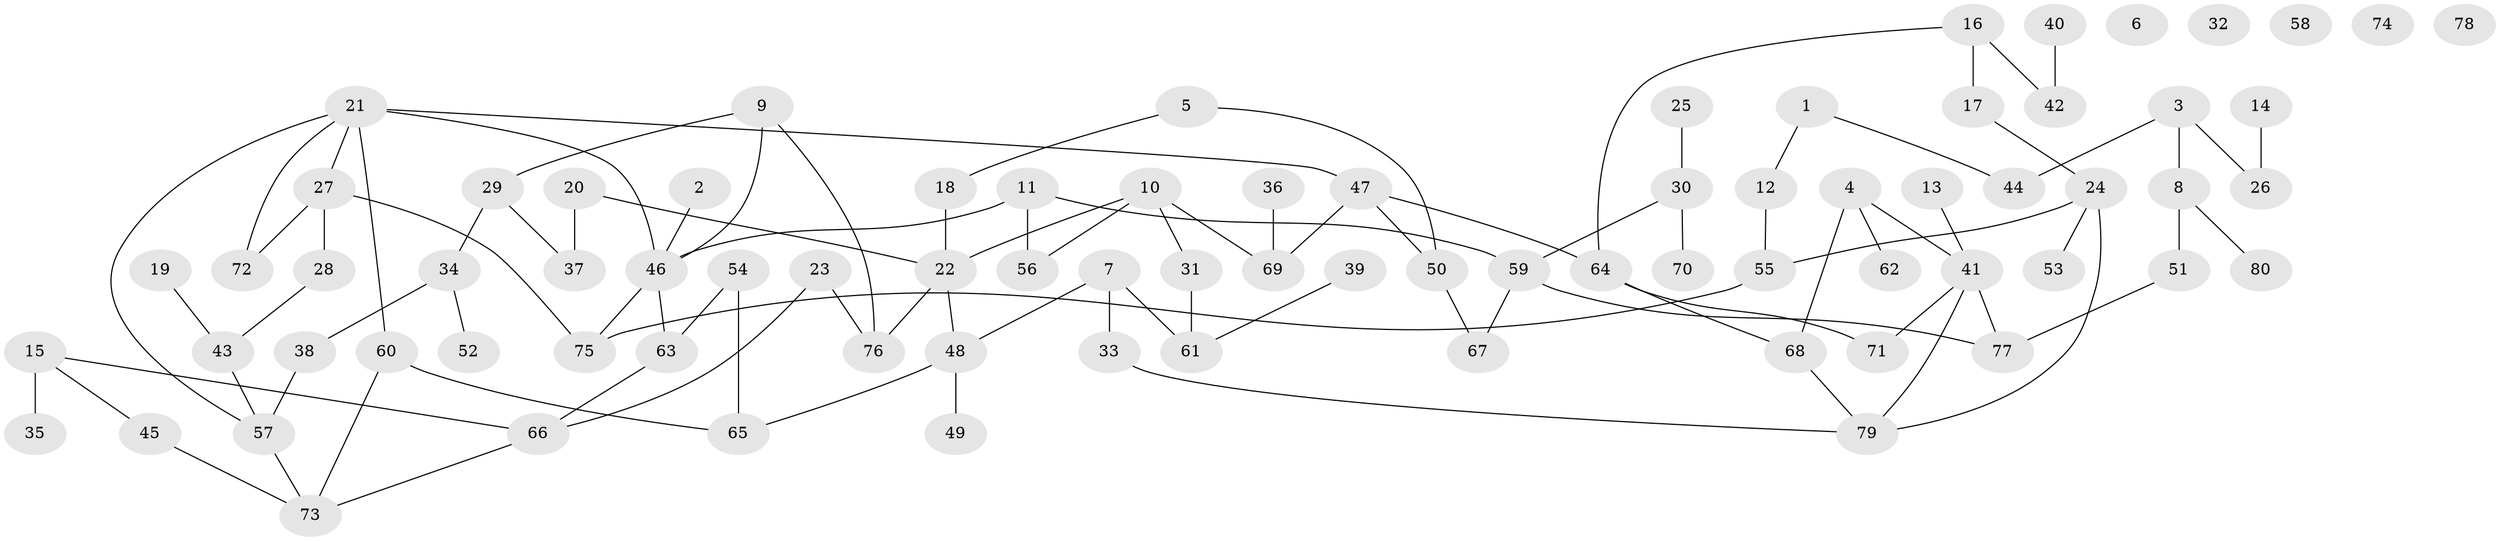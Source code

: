 // Generated by graph-tools (version 1.1) at 2025/49/03/09/25 03:49:09]
// undirected, 80 vertices, 97 edges
graph export_dot {
graph [start="1"]
  node [color=gray90,style=filled];
  1;
  2;
  3;
  4;
  5;
  6;
  7;
  8;
  9;
  10;
  11;
  12;
  13;
  14;
  15;
  16;
  17;
  18;
  19;
  20;
  21;
  22;
  23;
  24;
  25;
  26;
  27;
  28;
  29;
  30;
  31;
  32;
  33;
  34;
  35;
  36;
  37;
  38;
  39;
  40;
  41;
  42;
  43;
  44;
  45;
  46;
  47;
  48;
  49;
  50;
  51;
  52;
  53;
  54;
  55;
  56;
  57;
  58;
  59;
  60;
  61;
  62;
  63;
  64;
  65;
  66;
  67;
  68;
  69;
  70;
  71;
  72;
  73;
  74;
  75;
  76;
  77;
  78;
  79;
  80;
  1 -- 12;
  1 -- 44;
  2 -- 46;
  3 -- 8;
  3 -- 26;
  3 -- 44;
  4 -- 41;
  4 -- 62;
  4 -- 68;
  5 -- 18;
  5 -- 50;
  7 -- 33;
  7 -- 48;
  7 -- 61;
  8 -- 51;
  8 -- 80;
  9 -- 29;
  9 -- 46;
  9 -- 76;
  10 -- 22;
  10 -- 31;
  10 -- 56;
  10 -- 69;
  11 -- 46;
  11 -- 56;
  11 -- 59;
  12 -- 55;
  13 -- 41;
  14 -- 26;
  15 -- 35;
  15 -- 45;
  15 -- 66;
  16 -- 17;
  16 -- 42;
  16 -- 64;
  17 -- 24;
  18 -- 22;
  19 -- 43;
  20 -- 22;
  20 -- 37;
  21 -- 27;
  21 -- 46;
  21 -- 47;
  21 -- 57;
  21 -- 60;
  21 -- 72;
  22 -- 48;
  22 -- 76;
  23 -- 66;
  23 -- 76;
  24 -- 53;
  24 -- 55;
  24 -- 79;
  25 -- 30;
  27 -- 28;
  27 -- 72;
  27 -- 75;
  28 -- 43;
  29 -- 34;
  29 -- 37;
  30 -- 59;
  30 -- 70;
  31 -- 61;
  33 -- 79;
  34 -- 38;
  34 -- 52;
  36 -- 69;
  38 -- 57;
  39 -- 61;
  40 -- 42;
  41 -- 71;
  41 -- 77;
  41 -- 79;
  43 -- 57;
  45 -- 73;
  46 -- 63;
  46 -- 75;
  47 -- 50;
  47 -- 64;
  47 -- 69;
  48 -- 49;
  48 -- 65;
  50 -- 67;
  51 -- 77;
  54 -- 63;
  54 -- 65;
  55 -- 75;
  57 -- 73;
  59 -- 67;
  59 -- 77;
  60 -- 65;
  60 -- 73;
  63 -- 66;
  64 -- 68;
  64 -- 71;
  66 -- 73;
  68 -- 79;
}
